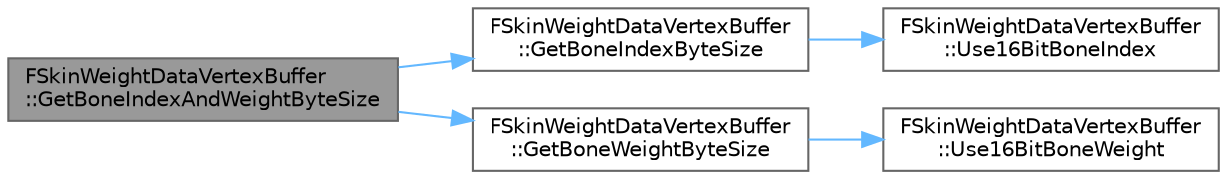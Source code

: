 digraph "FSkinWeightDataVertexBuffer::GetBoneIndexAndWeightByteSize"
{
 // INTERACTIVE_SVG=YES
 // LATEX_PDF_SIZE
  bgcolor="transparent";
  edge [fontname=Helvetica,fontsize=10,labelfontname=Helvetica,labelfontsize=10];
  node [fontname=Helvetica,fontsize=10,shape=box,height=0.2,width=0.4];
  rankdir="LR";
  Node1 [id="Node000001",label="FSkinWeightDataVertexBuffer\l::GetBoneIndexAndWeightByteSize",height=0.2,width=0.4,color="gray40", fillcolor="grey60", style="filled", fontcolor="black",tooltip=" "];
  Node1 -> Node2 [id="edge1_Node000001_Node000002",color="steelblue1",style="solid",tooltip=" "];
  Node2 [id="Node000002",label="FSkinWeightDataVertexBuffer\l::GetBoneIndexByteSize",height=0.2,width=0.4,color="grey40", fillcolor="white", style="filled",URL="$df/d6b/classFSkinWeightDataVertexBuffer.html#aada251e9ee156fc1bd27a196794cbb1a",tooltip=" "];
  Node2 -> Node3 [id="edge2_Node000002_Node000003",color="steelblue1",style="solid",tooltip=" "];
  Node3 [id="Node000003",label="FSkinWeightDataVertexBuffer\l::Use16BitBoneIndex",height=0.2,width=0.4,color="grey40", fillcolor="white", style="filled",URL="$df/d6b/classFSkinWeightDataVertexBuffer.html#a9a1bce9742afa1c58255a9de98aa2df3",tooltip=" "];
  Node1 -> Node4 [id="edge3_Node000001_Node000004",color="steelblue1",style="solid",tooltip=" "];
  Node4 [id="Node000004",label="FSkinWeightDataVertexBuffer\l::GetBoneWeightByteSize",height=0.2,width=0.4,color="grey40", fillcolor="white", style="filled",URL="$df/d6b/classFSkinWeightDataVertexBuffer.html#a3c2d8923831798671f9a252198f49290",tooltip=" "];
  Node4 -> Node5 [id="edge4_Node000004_Node000005",color="steelblue1",style="solid",tooltip=" "];
  Node5 [id="Node000005",label="FSkinWeightDataVertexBuffer\l::Use16BitBoneWeight",height=0.2,width=0.4,color="grey40", fillcolor="white", style="filled",URL="$df/d6b/classFSkinWeightDataVertexBuffer.html#aa93e7f539d2ad7e31604ea0bb72dabca",tooltip=" "];
}

